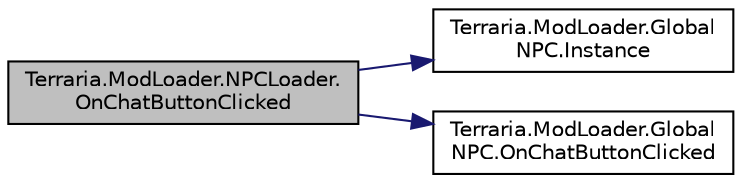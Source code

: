 digraph "Terraria.ModLoader.NPCLoader.OnChatButtonClicked"
{
  edge [fontname="Helvetica",fontsize="10",labelfontname="Helvetica",labelfontsize="10"];
  node [fontname="Helvetica",fontsize="10",shape=record];
  rankdir="LR";
  Node191 [label="Terraria.ModLoader.NPCLoader.\lOnChatButtonClicked",height=0.2,width=0.4,color="black", fillcolor="grey75", style="filled", fontcolor="black"];
  Node191 -> Node192 [color="midnightblue",fontsize="10",style="solid",fontname="Helvetica"];
  Node192 [label="Terraria.ModLoader.Global\lNPC.Instance",height=0.2,width=0.4,color="black", fillcolor="white", style="filled",URL="$class_terraria_1_1_mod_loader_1_1_global_n_p_c.html#a864f48a10f6273f77c6a089b9baa8e4c"];
  Node191 -> Node193 [color="midnightblue",fontsize="10",style="solid",fontname="Helvetica"];
  Node193 [label="Terraria.ModLoader.Global\lNPC.OnChatButtonClicked",height=0.2,width=0.4,color="black", fillcolor="white", style="filled",URL="$class_terraria_1_1_mod_loader_1_1_global_n_p_c.html#a7a9dc1f2fadc19db07e55dcb2f061aad",tooltip="Allows you to make something happen whenever a button is clicked on this NPC&#39;s chat window..."];
}
